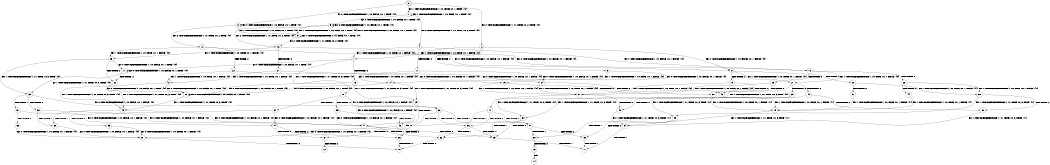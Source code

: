 digraph BCG {
size = "7, 10.5";
center = TRUE;
node [shape = circle];
0 [peripheries = 2];
0 -> 1 [label = "EX !1 !ATOMIC_EXCH_BRANCH (1, +0, TRUE, +0, 1, TRUE) !{0}"];
0 -> 2 [label = "EX !2 !ATOMIC_EXCH_BRANCH (1, +1, TRUE, +0, 2, TRUE) !{0}"];
0 -> 3 [label = "EX !0 !ATOMIC_EXCH_BRANCH (1, +0, FALSE, +0, 1, TRUE) !{0}"];
1 -> 4 [label = "EX !2 !ATOMIC_EXCH_BRANCH (1, +1, TRUE, +0, 2, TRUE) !{0}"];
1 -> 5 [label = "EX !0 !ATOMIC_EXCH_BRANCH (1, +0, FALSE, +0, 1, TRUE) !{0}"];
1 -> 1 [label = "EX !1 !ATOMIC_EXCH_BRANCH (1, +0, TRUE, +0, 1, TRUE) !{0}"];
2 -> 6 [label = "TERMINATE !2"];
2 -> 7 [label = "EX !1 !ATOMIC_EXCH_BRANCH (1, +0, TRUE, +0, 1, FALSE) !{0}"];
2 -> 8 [label = "EX !0 !ATOMIC_EXCH_BRANCH (1, +0, FALSE, +0, 1, FALSE) !{0}"];
3 -> 9 [label = "EX !1 !ATOMIC_EXCH_BRANCH (1, +0, TRUE, +0, 1, TRUE) !{0}"];
3 -> 10 [label = "EX !2 !ATOMIC_EXCH_BRANCH (1, +1, TRUE, +0, 2, TRUE) !{0}"];
3 -> 3 [label = "EX !0 !ATOMIC_EXCH_BRANCH (1, +0, FALSE, +0, 1, TRUE) !{0}"];
4 -> 11 [label = "TERMINATE !2"];
4 -> 12 [label = "EX !0 !ATOMIC_EXCH_BRANCH (1, +0, FALSE, +0, 1, FALSE) !{0}"];
4 -> 7 [label = "EX !1 !ATOMIC_EXCH_BRANCH (1, +0, TRUE, +0, 1, FALSE) !{0}"];
5 -> 13 [label = "EX !2 !ATOMIC_EXCH_BRANCH (1, +1, TRUE, +0, 2, TRUE) !{0}"];
5 -> 9 [label = "EX !1 !ATOMIC_EXCH_BRANCH (1, +0, TRUE, +0, 1, TRUE) !{0}"];
5 -> 5 [label = "EX !0 !ATOMIC_EXCH_BRANCH (1, +0, FALSE, +0, 1, TRUE) !{0}"];
6 -> 14 [label = "EX !1 !ATOMIC_EXCH_BRANCH (1, +0, TRUE, +0, 1, FALSE) !{0}"];
6 -> 15 [label = "EX !0 !ATOMIC_EXCH_BRANCH (1, +0, FALSE, +0, 1, FALSE) !{0}"];
7 -> 16 [label = "TERMINATE !2"];
7 -> 17 [label = "EX !0 !ATOMIC_EXCH_BRANCH (1, +0, FALSE, +0, 1, TRUE) !{0}"];
7 -> 18 [label = "EX !1 !ATOMIC_EXCH_BRANCH (1, +1, TRUE, +0, 3, TRUE) !{0}"];
8 -> 19 [label = "TERMINATE !2"];
8 -> 20 [label = "TERMINATE !0"];
8 -> 21 [label = "EX !1 !ATOMIC_EXCH_BRANCH (1, +0, TRUE, +0, 1, FALSE) !{0}"];
9 -> 13 [label = "EX !2 !ATOMIC_EXCH_BRANCH (1, +1, TRUE, +0, 2, TRUE) !{0}"];
9 -> 9 [label = "EX !1 !ATOMIC_EXCH_BRANCH (1, +0, TRUE, +0, 1, TRUE) !{0}"];
9 -> 5 [label = "EX !0 !ATOMIC_EXCH_BRANCH (1, +0, FALSE, +0, 1, TRUE) !{0}"];
10 -> 22 [label = "TERMINATE !2"];
10 -> 23 [label = "EX !1 !ATOMIC_EXCH_BRANCH (1, +0, TRUE, +0, 1, FALSE) !{0}"];
10 -> 8 [label = "EX !0 !ATOMIC_EXCH_BRANCH (1, +0, FALSE, +0, 1, FALSE) !{0}"];
11 -> 24 [label = "EX !0 !ATOMIC_EXCH_BRANCH (1, +0, FALSE, +0, 1, FALSE) !{0}"];
11 -> 14 [label = "EX !1 !ATOMIC_EXCH_BRANCH (1, +0, TRUE, +0, 1, FALSE) !{0}"];
12 -> 25 [label = "TERMINATE !2"];
12 -> 26 [label = "TERMINATE !0"];
12 -> 21 [label = "EX !1 !ATOMIC_EXCH_BRANCH (1, +0, TRUE, +0, 1, FALSE) !{0}"];
13 -> 27 [label = "TERMINATE !2"];
13 -> 23 [label = "EX !1 !ATOMIC_EXCH_BRANCH (1, +0, TRUE, +0, 1, FALSE) !{0}"];
13 -> 12 [label = "EX !0 !ATOMIC_EXCH_BRANCH (1, +0, FALSE, +0, 1, FALSE) !{0}"];
14 -> 28 [label = "EX !0 !ATOMIC_EXCH_BRANCH (1, +0, FALSE, +0, 1, TRUE) !{0}"];
14 -> 29 [label = "EX !1 !ATOMIC_EXCH_BRANCH (1, +1, TRUE, +0, 3, TRUE) !{0}"];
15 -> 30 [label = "TERMINATE !0"];
15 -> 31 [label = "EX !1 !ATOMIC_EXCH_BRANCH (1, +0, TRUE, +0, 1, FALSE) !{0}"];
16 -> 28 [label = "EX !0 !ATOMIC_EXCH_BRANCH (1, +0, FALSE, +0, 1, TRUE) !{0}"];
16 -> 29 [label = "EX !1 !ATOMIC_EXCH_BRANCH (1, +1, TRUE, +0, 3, TRUE) !{0}"];
17 -> 32 [label = "TERMINATE !2"];
17 -> 33 [label = "EX !1 !ATOMIC_EXCH_BRANCH (1, +1, TRUE, +0, 3, TRUE) !{0}"];
17 -> 17 [label = "EX !0 !ATOMIC_EXCH_BRANCH (1, +0, FALSE, +0, 1, TRUE) !{0}"];
18 -> 34 [label = "TERMINATE !1"];
18 -> 35 [label = "TERMINATE !2"];
18 -> 36 [label = "EX !0 !ATOMIC_EXCH_BRANCH (1, +0, FALSE, +0, 1, FALSE) !{0}"];
19 -> 30 [label = "TERMINATE !0"];
19 -> 31 [label = "EX !1 !ATOMIC_EXCH_BRANCH (1, +0, TRUE, +0, 1, FALSE) !{0}"];
20 -> 37 [label = "TERMINATE !2"];
20 -> 38 [label = "EX !1 !ATOMIC_EXCH_BRANCH (1, +0, TRUE, +0, 1, FALSE) !{1}"];
21 -> 39 [label = "TERMINATE !2"];
21 -> 40 [label = "TERMINATE !0"];
21 -> 41 [label = "EX !1 !ATOMIC_EXCH_BRANCH (1, +1, TRUE, +0, 3, TRUE) !{0}"];
22 -> 42 [label = "EX !1 !ATOMIC_EXCH_BRANCH (1, +0, TRUE, +0, 1, FALSE) !{0}"];
22 -> 15 [label = "EX !0 !ATOMIC_EXCH_BRANCH (1, +0, FALSE, +0, 1, FALSE) !{0}"];
23 -> 32 [label = "TERMINATE !2"];
23 -> 33 [label = "EX !1 !ATOMIC_EXCH_BRANCH (1, +1, TRUE, +0, 3, TRUE) !{0}"];
23 -> 17 [label = "EX !0 !ATOMIC_EXCH_BRANCH (1, +0, FALSE, +0, 1, TRUE) !{0}"];
24 -> 43 [label = "TERMINATE !0"];
24 -> 31 [label = "EX !1 !ATOMIC_EXCH_BRANCH (1, +0, TRUE, +0, 1, FALSE) !{0}"];
25 -> 43 [label = "TERMINATE !0"];
25 -> 31 [label = "EX !1 !ATOMIC_EXCH_BRANCH (1, +0, TRUE, +0, 1, FALSE) !{0}"];
26 -> 44 [label = "TERMINATE !2"];
26 -> 38 [label = "EX !1 !ATOMIC_EXCH_BRANCH (1, +0, TRUE, +0, 1, FALSE) !{1}"];
27 -> 42 [label = "EX !1 !ATOMIC_EXCH_BRANCH (1, +0, TRUE, +0, 1, FALSE) !{0}"];
27 -> 24 [label = "EX !0 !ATOMIC_EXCH_BRANCH (1, +0, FALSE, +0, 1, FALSE) !{0}"];
28 -> 45 [label = "EX !1 !ATOMIC_EXCH_BRANCH (1, +1, TRUE, +0, 3, TRUE) !{0}"];
28 -> 28 [label = "EX !0 !ATOMIC_EXCH_BRANCH (1, +0, FALSE, +0, 1, TRUE) !{0}"];
29 -> 46 [label = "TERMINATE !1"];
29 -> 47 [label = "EX !0 !ATOMIC_EXCH_BRANCH (1, +0, FALSE, +0, 1, FALSE) !{0}"];
30 -> 48 [label = "EX !1 !ATOMIC_EXCH_BRANCH (1, +0, TRUE, +0, 1, FALSE) !{1}"];
31 -> 49 [label = "TERMINATE !0"];
31 -> 50 [label = "EX !1 !ATOMIC_EXCH_BRANCH (1, +1, TRUE, +0, 3, TRUE) !{0}"];
32 -> 45 [label = "EX !1 !ATOMIC_EXCH_BRANCH (1, +1, TRUE, +0, 3, TRUE) !{0}"];
32 -> 28 [label = "EX !0 !ATOMIC_EXCH_BRANCH (1, +0, FALSE, +0, 1, TRUE) !{0}"];
33 -> 51 [label = "TERMINATE !1"];
33 -> 52 [label = "TERMINATE !2"];
33 -> 36 [label = "EX !0 !ATOMIC_EXCH_BRANCH (1, +0, FALSE, +0, 1, FALSE) !{0}"];
34 -> 53 [label = "TERMINATE !2"];
34 -> 54 [label = "EX !0 !ATOMIC_EXCH_BRANCH (1, +0, FALSE, +0, 1, FALSE) !{0}"];
35 -> 46 [label = "TERMINATE !1"];
35 -> 47 [label = "EX !0 !ATOMIC_EXCH_BRANCH (1, +0, FALSE, +0, 1, FALSE) !{0}"];
36 -> 55 [label = "TERMINATE !1"];
36 -> 56 [label = "TERMINATE !2"];
36 -> 57 [label = "TERMINATE !0"];
37 -> 48 [label = "EX !1 !ATOMIC_EXCH_BRANCH (1, +0, TRUE, +0, 1, FALSE) !{1}"];
38 -> 58 [label = "TERMINATE !2"];
38 -> 59 [label = "EX !1 !ATOMIC_EXCH_BRANCH (1, +1, TRUE, +0, 3, TRUE) !{1}"];
39 -> 49 [label = "TERMINATE !0"];
39 -> 50 [label = "EX !1 !ATOMIC_EXCH_BRANCH (1, +1, TRUE, +0, 3, TRUE) !{0}"];
40 -> 58 [label = "TERMINATE !2"];
40 -> 59 [label = "EX !1 !ATOMIC_EXCH_BRANCH (1, +1, TRUE, +0, 3, TRUE) !{1}"];
41 -> 55 [label = "TERMINATE !1"];
41 -> 56 [label = "TERMINATE !2"];
41 -> 57 [label = "TERMINATE !0"];
42 -> 45 [label = "EX !1 !ATOMIC_EXCH_BRANCH (1, +1, TRUE, +0, 3, TRUE) !{0}"];
42 -> 28 [label = "EX !0 !ATOMIC_EXCH_BRANCH (1, +0, FALSE, +0, 1, TRUE) !{0}"];
43 -> 48 [label = "EX !1 !ATOMIC_EXCH_BRANCH (1, +0, TRUE, +0, 1, FALSE) !{1}"];
44 -> 48 [label = "EX !1 !ATOMIC_EXCH_BRANCH (1, +0, TRUE, +0, 1, FALSE) !{1}"];
45 -> 60 [label = "TERMINATE !1"];
45 -> 47 [label = "EX !0 !ATOMIC_EXCH_BRANCH (1, +0, FALSE, +0, 1, FALSE) !{0}"];
46 -> 61 [label = "EX !0 !ATOMIC_EXCH_BRANCH (1, +0, FALSE, +0, 1, FALSE) !{0}"];
47 -> 62 [label = "TERMINATE !1"];
47 -> 63 [label = "TERMINATE !0"];
48 -> 64 [label = "EX !1 !ATOMIC_EXCH_BRANCH (1, +1, TRUE, +0, 3, TRUE) !{1}"];
49 -> 64 [label = "EX !1 !ATOMIC_EXCH_BRANCH (1, +1, TRUE, +0, 3, TRUE) !{1}"];
50 -> 62 [label = "TERMINATE !1"];
50 -> 63 [label = "TERMINATE !0"];
51 -> 65 [label = "TERMINATE !2"];
51 -> 54 [label = "EX !0 !ATOMIC_EXCH_BRANCH (1, +0, FALSE, +0, 1, FALSE) !{0}"];
52 -> 60 [label = "TERMINATE !1"];
52 -> 47 [label = "EX !0 !ATOMIC_EXCH_BRANCH (1, +0, FALSE, +0, 1, FALSE) !{0}"];
53 -> 61 [label = "EX !0 !ATOMIC_EXCH_BRANCH (1, +0, FALSE, +0, 1, FALSE) !{0}"];
54 -> 66 [label = "TERMINATE !2"];
54 -> 67 [label = "TERMINATE !0"];
55 -> 66 [label = "TERMINATE !2"];
55 -> 67 [label = "TERMINATE !0"];
56 -> 62 [label = "TERMINATE !1"];
56 -> 63 [label = "TERMINATE !0"];
57 -> 68 [label = "TERMINATE !1"];
57 -> 69 [label = "TERMINATE !2"];
58 -> 64 [label = "EX !1 !ATOMIC_EXCH_BRANCH (1, +1, TRUE, +0, 3, TRUE) !{1}"];
59 -> 68 [label = "TERMINATE !1"];
59 -> 69 [label = "TERMINATE !2"];
60 -> 61 [label = "EX !0 !ATOMIC_EXCH_BRANCH (1, +0, FALSE, +0, 1, FALSE) !{0}"];
61 -> 70 [label = "TERMINATE !0"];
62 -> 70 [label = "TERMINATE !0"];
63 -> 71 [label = "TERMINATE !1"];
64 -> 71 [label = "TERMINATE !1"];
65 -> 61 [label = "EX !0 !ATOMIC_EXCH_BRANCH (1, +0, FALSE, +0, 1, FALSE) !{0}"];
66 -> 70 [label = "TERMINATE !0"];
67 -> 72 [label = "TERMINATE !2"];
68 -> 73 [label = "TERMINATE !2"];
69 -> 71 [label = "TERMINATE !1"];
73 -> 74 [label = "exit"];
}
